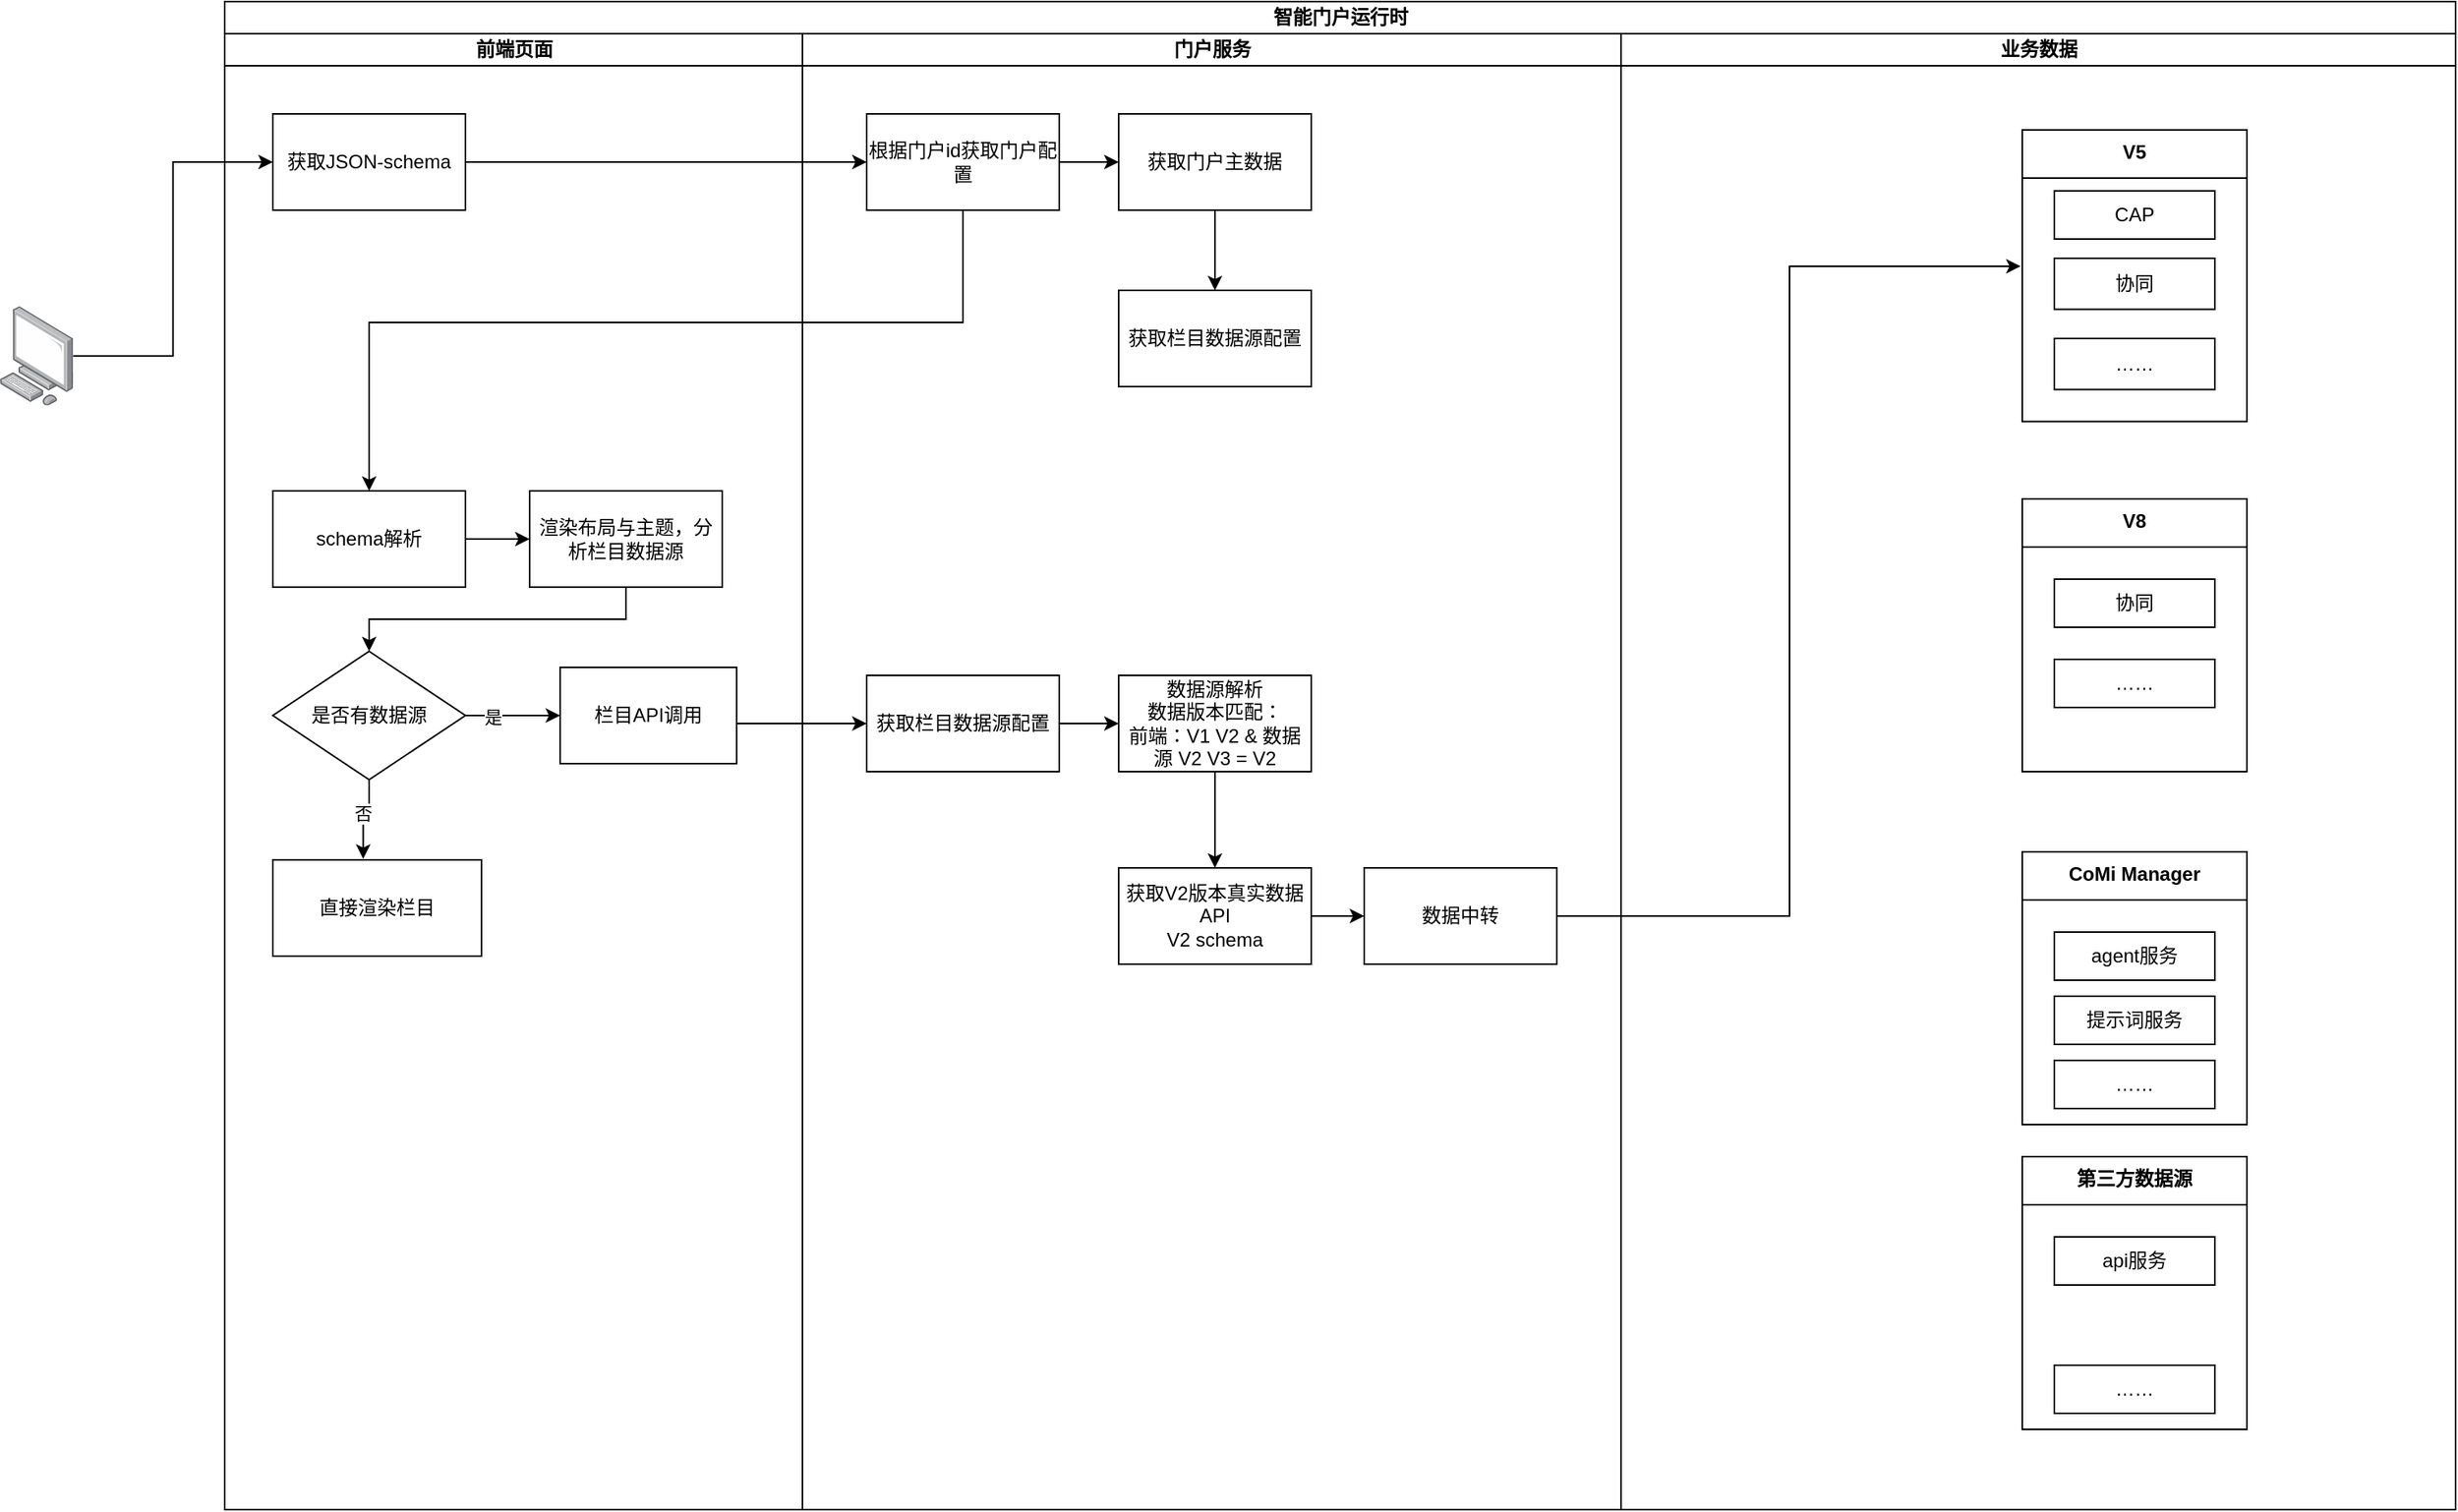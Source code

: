 <mxfile version="28.1.1">
  <diagram id="prtHgNgQTEPvFCAcTncT" name="Page-1">
    <mxGraphModel dx="1418" dy="786" grid="1" gridSize="10" guides="1" tooltips="1" connect="1" arrows="1" fold="1" page="1" pageScale="1" pageWidth="827" pageHeight="1169" math="0" shadow="0">
      <root>
        <mxCell id="0" />
        <mxCell id="1" parent="0" />
        <mxCell id="w7biPJrf0hh5INIUFV1A-1" value="智能门户运行时" style="swimlane;childLayout=stackLayout;resizeParent=1;resizeParentMax=0;startSize=20;html=1;" vertex="1" parent="1">
          <mxGeometry x="170.0" y="40" width="1390" height="940" as="geometry" />
        </mxCell>
        <mxCell id="w7biPJrf0hh5INIUFV1A-2" value="前端页面" style="swimlane;startSize=20;html=1;" vertex="1" parent="w7biPJrf0hh5INIUFV1A-1">
          <mxGeometry y="20" width="360" height="920" as="geometry" />
        </mxCell>
        <mxCell id="w7biPJrf0hh5INIUFV1A-17" value="获取JSON-schema" style="rounded=0;whiteSpace=wrap;html=1;" vertex="1" parent="w7biPJrf0hh5INIUFV1A-2">
          <mxGeometry x="30.0" y="50" width="120" height="60" as="geometry" />
        </mxCell>
        <mxCell id="w7biPJrf0hh5INIUFV1A-34" style="edgeStyle=orthogonalEdgeStyle;rounded=0;orthogonalLoop=1;jettySize=auto;html=1;entryX=0;entryY=0.5;entryDx=0;entryDy=0;" edge="1" parent="w7biPJrf0hh5INIUFV1A-2" source="w7biPJrf0hh5INIUFV1A-19" target="w7biPJrf0hh5INIUFV1A-32">
          <mxGeometry relative="1" as="geometry" />
        </mxCell>
        <mxCell id="w7biPJrf0hh5INIUFV1A-19" value="schema解析" style="rounded=0;whiteSpace=wrap;html=1;" vertex="1" parent="w7biPJrf0hh5INIUFV1A-2">
          <mxGeometry x="30.0" y="285" width="120" height="60" as="geometry" />
        </mxCell>
        <mxCell id="w7biPJrf0hh5INIUFV1A-30" style="edgeStyle=orthogonalEdgeStyle;rounded=0;orthogonalLoop=1;jettySize=auto;html=1;entryX=0;entryY=0.5;entryDx=0;entryDy=0;" edge="1" parent="w7biPJrf0hh5INIUFV1A-2" source="w7biPJrf0hh5INIUFV1A-21" target="w7biPJrf0hh5INIUFV1A-23">
          <mxGeometry relative="1" as="geometry" />
        </mxCell>
        <mxCell id="w7biPJrf0hh5INIUFV1A-31" value="是" style="edgeLabel;html=1;align=center;verticalAlign=middle;resizable=0;points=[];" vertex="1" connectable="0" parent="w7biPJrf0hh5INIUFV1A-30">
          <mxGeometry x="-0.446" y="-1" relative="1" as="geometry">
            <mxPoint as="offset" />
          </mxGeometry>
        </mxCell>
        <mxCell id="w7biPJrf0hh5INIUFV1A-21" value="是否有数据源" style="rhombus;whiteSpace=wrap;html=1;" vertex="1" parent="w7biPJrf0hh5INIUFV1A-2">
          <mxGeometry x="30" y="385" width="120" height="80" as="geometry" />
        </mxCell>
        <mxCell id="w7biPJrf0hh5INIUFV1A-24" value="直接渲染栏目" style="rounded=0;whiteSpace=wrap;html=1;" vertex="1" parent="w7biPJrf0hh5INIUFV1A-2">
          <mxGeometry x="30" y="515" width="130" height="60" as="geometry" />
        </mxCell>
        <mxCell id="w7biPJrf0hh5INIUFV1A-23" value="栏目API调用" style="rounded=0;whiteSpace=wrap;html=1;" vertex="1" parent="w7biPJrf0hh5INIUFV1A-2">
          <mxGeometry x="209" y="395" width="110" height="60" as="geometry" />
        </mxCell>
        <mxCell id="w7biPJrf0hh5INIUFV1A-28" style="edgeStyle=orthogonalEdgeStyle;rounded=0;orthogonalLoop=1;jettySize=auto;html=1;entryX=0.433;entryY=-0.011;entryDx=0;entryDy=0;entryPerimeter=0;" edge="1" parent="w7biPJrf0hh5INIUFV1A-2" source="w7biPJrf0hh5INIUFV1A-21" target="w7biPJrf0hh5INIUFV1A-24">
          <mxGeometry relative="1" as="geometry" />
        </mxCell>
        <mxCell id="w7biPJrf0hh5INIUFV1A-29" value="否" style="edgeLabel;html=1;align=center;verticalAlign=middle;resizable=0;points=[];" vertex="1" connectable="0" parent="w7biPJrf0hh5INIUFV1A-28">
          <mxGeometry x="-0.221" y="-4" relative="1" as="geometry">
            <mxPoint as="offset" />
          </mxGeometry>
        </mxCell>
        <mxCell id="w7biPJrf0hh5INIUFV1A-33" style="edgeStyle=orthogonalEdgeStyle;rounded=0;orthogonalLoop=1;jettySize=auto;html=1;" edge="1" parent="w7biPJrf0hh5INIUFV1A-2" source="w7biPJrf0hh5INIUFV1A-32" target="w7biPJrf0hh5INIUFV1A-21">
          <mxGeometry relative="1" as="geometry">
            <Array as="points">
              <mxPoint x="250" y="365" />
              <mxPoint x="90" y="365" />
            </Array>
          </mxGeometry>
        </mxCell>
        <mxCell id="w7biPJrf0hh5INIUFV1A-32" value="渲染布局与主题，分析栏目数据源" style="rounded=0;whiteSpace=wrap;html=1;" vertex="1" parent="w7biPJrf0hh5INIUFV1A-2">
          <mxGeometry x="190.0" y="285" width="120" height="60" as="geometry" />
        </mxCell>
        <mxCell id="w7biPJrf0hh5INIUFV1A-3" value="门户服务" style="swimlane;startSize=20;html=1;" vertex="1" parent="w7biPJrf0hh5INIUFV1A-1">
          <mxGeometry x="360" y="20" width="510" height="920" as="geometry" />
        </mxCell>
        <mxCell id="w7biPJrf0hh5INIUFV1A-38" style="edgeStyle=orthogonalEdgeStyle;rounded=0;orthogonalLoop=1;jettySize=auto;html=1;entryX=0;entryY=0.5;entryDx=0;entryDy=0;" edge="1" parent="w7biPJrf0hh5INIUFV1A-3" source="w7biPJrf0hh5INIUFV1A-14" target="w7biPJrf0hh5INIUFV1A-37">
          <mxGeometry relative="1" as="geometry" />
        </mxCell>
        <mxCell id="w7biPJrf0hh5INIUFV1A-14" value="根据门户id获取门户配置" style="rounded=0;whiteSpace=wrap;html=1;" vertex="1" parent="w7biPJrf0hh5INIUFV1A-3">
          <mxGeometry x="40.0" y="50" width="120" height="60" as="geometry" />
        </mxCell>
        <mxCell id="w7biPJrf0hh5INIUFV1A-42" style="edgeStyle=orthogonalEdgeStyle;rounded=0;orthogonalLoop=1;jettySize=auto;html=1;exitX=0.5;exitY=1;exitDx=0;exitDy=0;entryX=0.5;entryY=0;entryDx=0;entryDy=0;" edge="1" parent="w7biPJrf0hh5INIUFV1A-3" source="w7biPJrf0hh5INIUFV1A-37" target="w7biPJrf0hh5INIUFV1A-39">
          <mxGeometry relative="1" as="geometry" />
        </mxCell>
        <mxCell id="w7biPJrf0hh5INIUFV1A-37" value="获取门户主数据" style="rounded=0;whiteSpace=wrap;html=1;" vertex="1" parent="w7biPJrf0hh5INIUFV1A-3">
          <mxGeometry x="197.0" y="50" width="120" height="60" as="geometry" />
        </mxCell>
        <mxCell id="w7biPJrf0hh5INIUFV1A-39" value="获取栏目数据源配置" style="rounded=0;whiteSpace=wrap;html=1;" vertex="1" parent="w7biPJrf0hh5INIUFV1A-3">
          <mxGeometry x="197.0" y="160" width="120" height="60" as="geometry" />
        </mxCell>
        <mxCell id="w7biPJrf0hh5INIUFV1A-47" style="edgeStyle=orthogonalEdgeStyle;rounded=0;orthogonalLoop=1;jettySize=auto;html=1;entryX=0;entryY=0.5;entryDx=0;entryDy=0;" edge="1" parent="w7biPJrf0hh5INIUFV1A-3" source="w7biPJrf0hh5INIUFV1A-44" target="w7biPJrf0hh5INIUFV1A-46">
          <mxGeometry relative="1" as="geometry" />
        </mxCell>
        <mxCell id="w7biPJrf0hh5INIUFV1A-44" value="获取栏目数据源配置" style="rounded=0;whiteSpace=wrap;html=1;" vertex="1" parent="w7biPJrf0hh5INIUFV1A-3">
          <mxGeometry x="40.0" y="400" width="120" height="60" as="geometry" />
        </mxCell>
        <mxCell id="w7biPJrf0hh5INIUFV1A-51" style="edgeStyle=orthogonalEdgeStyle;rounded=0;orthogonalLoop=1;jettySize=auto;html=1;entryX=0.5;entryY=0;entryDx=0;entryDy=0;" edge="1" parent="w7biPJrf0hh5INIUFV1A-3" source="w7biPJrf0hh5INIUFV1A-46" target="w7biPJrf0hh5INIUFV1A-48">
          <mxGeometry relative="1" as="geometry" />
        </mxCell>
        <mxCell id="w7biPJrf0hh5INIUFV1A-46" value="数据源解析&lt;div&gt;数据版本匹配：&lt;/div&gt;&lt;div&gt;前端：V1 V2 &amp;amp; 数据源 V2 V3 = V2&lt;/div&gt;" style="rounded=0;whiteSpace=wrap;html=1;" vertex="1" parent="w7biPJrf0hh5INIUFV1A-3">
          <mxGeometry x="197.0" y="400" width="120" height="60" as="geometry" />
        </mxCell>
        <mxCell id="w7biPJrf0hh5INIUFV1A-133" style="edgeStyle=orthogonalEdgeStyle;rounded=0;orthogonalLoop=1;jettySize=auto;html=1;entryX=0;entryY=0.5;entryDx=0;entryDy=0;" edge="1" parent="w7biPJrf0hh5INIUFV1A-3" source="w7biPJrf0hh5INIUFV1A-48" target="w7biPJrf0hh5INIUFV1A-86">
          <mxGeometry relative="1" as="geometry" />
        </mxCell>
        <mxCell id="w7biPJrf0hh5INIUFV1A-48" value="获取V2版本真实数据API&lt;div&gt;V2 schema&lt;/div&gt;" style="rounded=0;whiteSpace=wrap;html=1;" vertex="1" parent="w7biPJrf0hh5INIUFV1A-3">
          <mxGeometry x="197.0" y="520" width="120" height="60" as="geometry" />
        </mxCell>
        <mxCell id="w7biPJrf0hh5INIUFV1A-86" value="数据中转" style="rounded=0;whiteSpace=wrap;html=1;" vertex="1" parent="w7biPJrf0hh5INIUFV1A-3">
          <mxGeometry x="350.0" y="520" width="120" height="60" as="geometry" />
        </mxCell>
        <mxCell id="w7biPJrf0hh5INIUFV1A-4" value="业务数据" style="swimlane;startSize=20;html=1;" vertex="1" parent="w7biPJrf0hh5INIUFV1A-1">
          <mxGeometry x="870" y="20" width="520" height="920" as="geometry" />
        </mxCell>
        <mxCell id="w7biPJrf0hh5INIUFV1A-52" value="V5" style="swimlane;fontStyle=1;align=center;verticalAlign=top;childLayout=stackLayout;horizontal=1;startSize=30;horizontalStack=0;resizeParent=1;resizeParentMax=0;resizeLast=0;collapsible=0;marginBottom=0;html=1;whiteSpace=wrap;" vertex="1" parent="w7biPJrf0hh5INIUFV1A-4">
          <mxGeometry x="250" y="60" width="140" height="181.8" as="geometry" />
        </mxCell>
        <mxCell id="w7biPJrf0hh5INIUFV1A-54" value="" style="swimlane;fontStyle=1;align=center;verticalAlign=top;horizontal=1;startSize=0;collapsible=0;marginBottom=0;html=1;strokeColor=none;fillColor=none;" vertex="1" parent="w7biPJrf0hh5INIUFV1A-52">
          <mxGeometry y="30" width="140" height="151.8" as="geometry" />
        </mxCell>
        <mxCell id="w7biPJrf0hh5INIUFV1A-55" value="CAP" style="html=1;align=center;verticalAlign=middle;rotatable=0;whiteSpace=wrap;" vertex="1" parent="w7biPJrf0hh5INIUFV1A-54">
          <mxGeometry width="100" height="30" relative="1" as="geometry">
            <mxPoint x="20" y="8" as="offset" />
          </mxGeometry>
        </mxCell>
        <mxCell id="w7biPJrf0hh5INIUFV1A-78" value="协同" style="html=1;align=center;verticalAlign=middle;rotatable=0;whiteSpace=wrap;" vertex="1" parent="w7biPJrf0hh5INIUFV1A-54">
          <mxGeometry x="20" y="50" width="100" height="31.8" as="geometry" />
        </mxCell>
        <mxCell id="w7biPJrf0hh5INIUFV1A-82" value="……" style="html=1;align=center;verticalAlign=middle;rotatable=0;whiteSpace=wrap;" vertex="1" parent="w7biPJrf0hh5INIUFV1A-54">
          <mxGeometry x="20.0" y="100" width="100" height="31.8" as="geometry" />
        </mxCell>
        <mxCell id="w7biPJrf0hh5INIUFV1A-58" value="V8" style="swimlane;fontStyle=1;align=center;verticalAlign=top;childLayout=stackLayout;horizontal=1;startSize=30;horizontalStack=0;resizeParent=1;resizeParentMax=0;resizeLast=0;collapsible=0;marginBottom=0;html=1;whiteSpace=wrap;" vertex="1" parent="w7biPJrf0hh5INIUFV1A-4">
          <mxGeometry x="250.0" y="290" width="140" height="170" as="geometry" />
        </mxCell>
        <mxCell id="w7biPJrf0hh5INIUFV1A-60" value="&#xa;&lt;span style=&quot;color: rgb(0, 0, 0); font-family: Helvetica; font-size: 12px; font-style: normal; font-variant-ligatures: normal; font-variant-caps: normal; font-weight: 400; letter-spacing: normal; orphans: 2; text-align: center; text-indent: 0px; text-transform: none; widows: 2; word-spacing: 0px; -webkit-text-stroke-width: 0px; white-space: normal; background-color: rgb(236, 236, 236); text-decoration-thickness: initial; text-decoration-style: initial; text-decoration-color: initial; display: inline !important; float: none;&quot;&gt;……&lt;/span&gt;&#xa;&#xa;" style="swimlane;fontStyle=1;align=center;verticalAlign=top;horizontal=1;startSize=0;collapsible=0;marginBottom=0;html=1;strokeColor=none;fillColor=none;" vertex="1" parent="w7biPJrf0hh5INIUFV1A-58">
          <mxGeometry y="30" width="140" height="140" as="geometry" />
        </mxCell>
        <mxCell id="w7biPJrf0hh5INIUFV1A-61" value="协同" style="html=1;align=center;verticalAlign=middle;rotatable=0;whiteSpace=wrap;" vertex="1" parent="w7biPJrf0hh5INIUFV1A-60">
          <mxGeometry width="100" height="30" relative="1" as="geometry">
            <mxPoint x="20" y="20" as="offset" />
          </mxGeometry>
        </mxCell>
        <mxCell id="w7biPJrf0hh5INIUFV1A-81" value="……" style="html=1;align=center;verticalAlign=middle;rotatable=0;whiteSpace=wrap;" vertex="1" parent="w7biPJrf0hh5INIUFV1A-60">
          <mxGeometry x="20" y="70" width="100" height="30" as="geometry" />
        </mxCell>
        <mxCell id="w7biPJrf0hh5INIUFV1A-64" value="CoMi Manager" style="swimlane;fontStyle=1;align=center;verticalAlign=top;childLayout=stackLayout;horizontal=1;startSize=30;horizontalStack=0;resizeParent=1;resizeParentMax=0;resizeLast=0;collapsible=0;marginBottom=0;html=1;whiteSpace=wrap;" vertex="1" parent="w7biPJrf0hh5INIUFV1A-4">
          <mxGeometry x="250.0" y="510" width="140" height="170" as="geometry" />
        </mxCell>
        <mxCell id="w7biPJrf0hh5INIUFV1A-66" value="" style="swimlane;fontStyle=1;align=center;verticalAlign=top;horizontal=1;startSize=0;collapsible=0;marginBottom=0;html=1;strokeColor=none;fillColor=none;" vertex="1" parent="w7biPJrf0hh5INIUFV1A-64">
          <mxGeometry y="30" width="140" height="140" as="geometry" />
        </mxCell>
        <mxCell id="w7biPJrf0hh5INIUFV1A-67" value="agent服务" style="html=1;align=center;verticalAlign=middle;rotatable=0;whiteSpace=wrap;" vertex="1" parent="w7biPJrf0hh5INIUFV1A-66">
          <mxGeometry width="100" height="30" relative="1" as="geometry">
            <mxPoint x="20" y="20" as="offset" />
          </mxGeometry>
        </mxCell>
        <mxCell id="w7biPJrf0hh5INIUFV1A-79" value="提示词服务" style="html=1;align=center;verticalAlign=middle;rotatable=0;whiteSpace=wrap;" vertex="1" parent="w7biPJrf0hh5INIUFV1A-66">
          <mxGeometry x="20" y="60" width="100" height="30" as="geometry" />
        </mxCell>
        <mxCell id="w7biPJrf0hh5INIUFV1A-80" value="……" style="html=1;align=center;verticalAlign=middle;rotatable=0;whiteSpace=wrap;" vertex="1" parent="w7biPJrf0hh5INIUFV1A-66">
          <mxGeometry x="20" y="100" width="100" height="30" as="geometry" />
        </mxCell>
        <mxCell id="w7biPJrf0hh5INIUFV1A-136" value="第三方数据源" style="swimlane;fontStyle=1;align=center;verticalAlign=top;childLayout=stackLayout;horizontal=1;startSize=30;horizontalStack=0;resizeParent=1;resizeParentMax=0;resizeLast=0;collapsible=0;marginBottom=0;html=1;whiteSpace=wrap;" vertex="1" parent="w7biPJrf0hh5INIUFV1A-4">
          <mxGeometry x="250.0" y="700" width="140" height="170" as="geometry" />
        </mxCell>
        <mxCell id="w7biPJrf0hh5INIUFV1A-137" value="" style="swimlane;fontStyle=1;align=center;verticalAlign=top;horizontal=1;startSize=0;collapsible=0;marginBottom=0;html=1;strokeColor=none;fillColor=none;" vertex="1" parent="w7biPJrf0hh5INIUFV1A-136">
          <mxGeometry y="30" width="140" height="140" as="geometry" />
        </mxCell>
        <mxCell id="w7biPJrf0hh5INIUFV1A-138" value="api服务" style="html=1;align=center;verticalAlign=middle;rotatable=0;whiteSpace=wrap;" vertex="1" parent="w7biPJrf0hh5INIUFV1A-137">
          <mxGeometry width="100" height="30" relative="1" as="geometry">
            <mxPoint x="20" y="20" as="offset" />
          </mxGeometry>
        </mxCell>
        <mxCell id="w7biPJrf0hh5INIUFV1A-140" value="……" style="html=1;align=center;verticalAlign=middle;rotatable=0;whiteSpace=wrap;" vertex="1" parent="w7biPJrf0hh5INIUFV1A-137">
          <mxGeometry x="20" y="100" width="100" height="30" as="geometry" />
        </mxCell>
        <mxCell id="w7biPJrf0hh5INIUFV1A-36" style="edgeStyle=orthogonalEdgeStyle;rounded=0;orthogonalLoop=1;jettySize=auto;html=1;entryX=0;entryY=0.5;entryDx=0;entryDy=0;" edge="1" parent="w7biPJrf0hh5INIUFV1A-1" source="w7biPJrf0hh5INIUFV1A-17" target="w7biPJrf0hh5INIUFV1A-14">
          <mxGeometry relative="1" as="geometry" />
        </mxCell>
        <mxCell id="w7biPJrf0hh5INIUFV1A-43" style="edgeStyle=orthogonalEdgeStyle;rounded=0;orthogonalLoop=1;jettySize=auto;html=1;" edge="1" parent="w7biPJrf0hh5INIUFV1A-1" source="w7biPJrf0hh5INIUFV1A-14" target="w7biPJrf0hh5INIUFV1A-19">
          <mxGeometry relative="1" as="geometry">
            <Array as="points">
              <mxPoint x="460" y="200" />
              <mxPoint x="90" y="200" />
            </Array>
          </mxGeometry>
        </mxCell>
        <mxCell id="w7biPJrf0hh5INIUFV1A-45" value="" style="edgeStyle=orthogonalEdgeStyle;rounded=0;orthogonalLoop=1;jettySize=auto;html=1;" edge="1" parent="w7biPJrf0hh5INIUFV1A-1" source="w7biPJrf0hh5INIUFV1A-23" target="w7biPJrf0hh5INIUFV1A-44">
          <mxGeometry relative="1" as="geometry">
            <Array as="points">
              <mxPoint x="380" y="450" />
              <mxPoint x="380" y="450" />
            </Array>
          </mxGeometry>
        </mxCell>
        <mxCell id="w7biPJrf0hh5INIUFV1A-132" style="edgeStyle=orthogonalEdgeStyle;rounded=0;orthogonalLoop=1;jettySize=auto;html=1;entryX=-0.007;entryY=0.362;entryDx=0;entryDy=0;entryPerimeter=0;" edge="1" parent="w7biPJrf0hh5INIUFV1A-1" source="w7biPJrf0hh5INIUFV1A-86" target="w7biPJrf0hh5INIUFV1A-54">
          <mxGeometry relative="1" as="geometry" />
        </mxCell>
        <mxCell id="w7biPJrf0hh5INIUFV1A-18" style="edgeStyle=orthogonalEdgeStyle;rounded=0;orthogonalLoop=1;jettySize=auto;html=1;entryX=0;entryY=0.5;entryDx=0;entryDy=0;" edge="1" parent="1" source="w7biPJrf0hh5INIUFV1A-11" target="w7biPJrf0hh5INIUFV1A-17">
          <mxGeometry relative="1" as="geometry" />
        </mxCell>
        <mxCell id="w7biPJrf0hh5INIUFV1A-11" value="" style="image;points=[];aspect=fixed;html=1;align=center;shadow=0;dashed=0;image=img/lib/allied_telesis/computer_and_terminals/Personal_Computer.svg;" vertex="1" parent="1">
          <mxGeometry x="30" y="230" width="45.6" height="61.8" as="geometry" />
        </mxCell>
      </root>
    </mxGraphModel>
  </diagram>
</mxfile>
